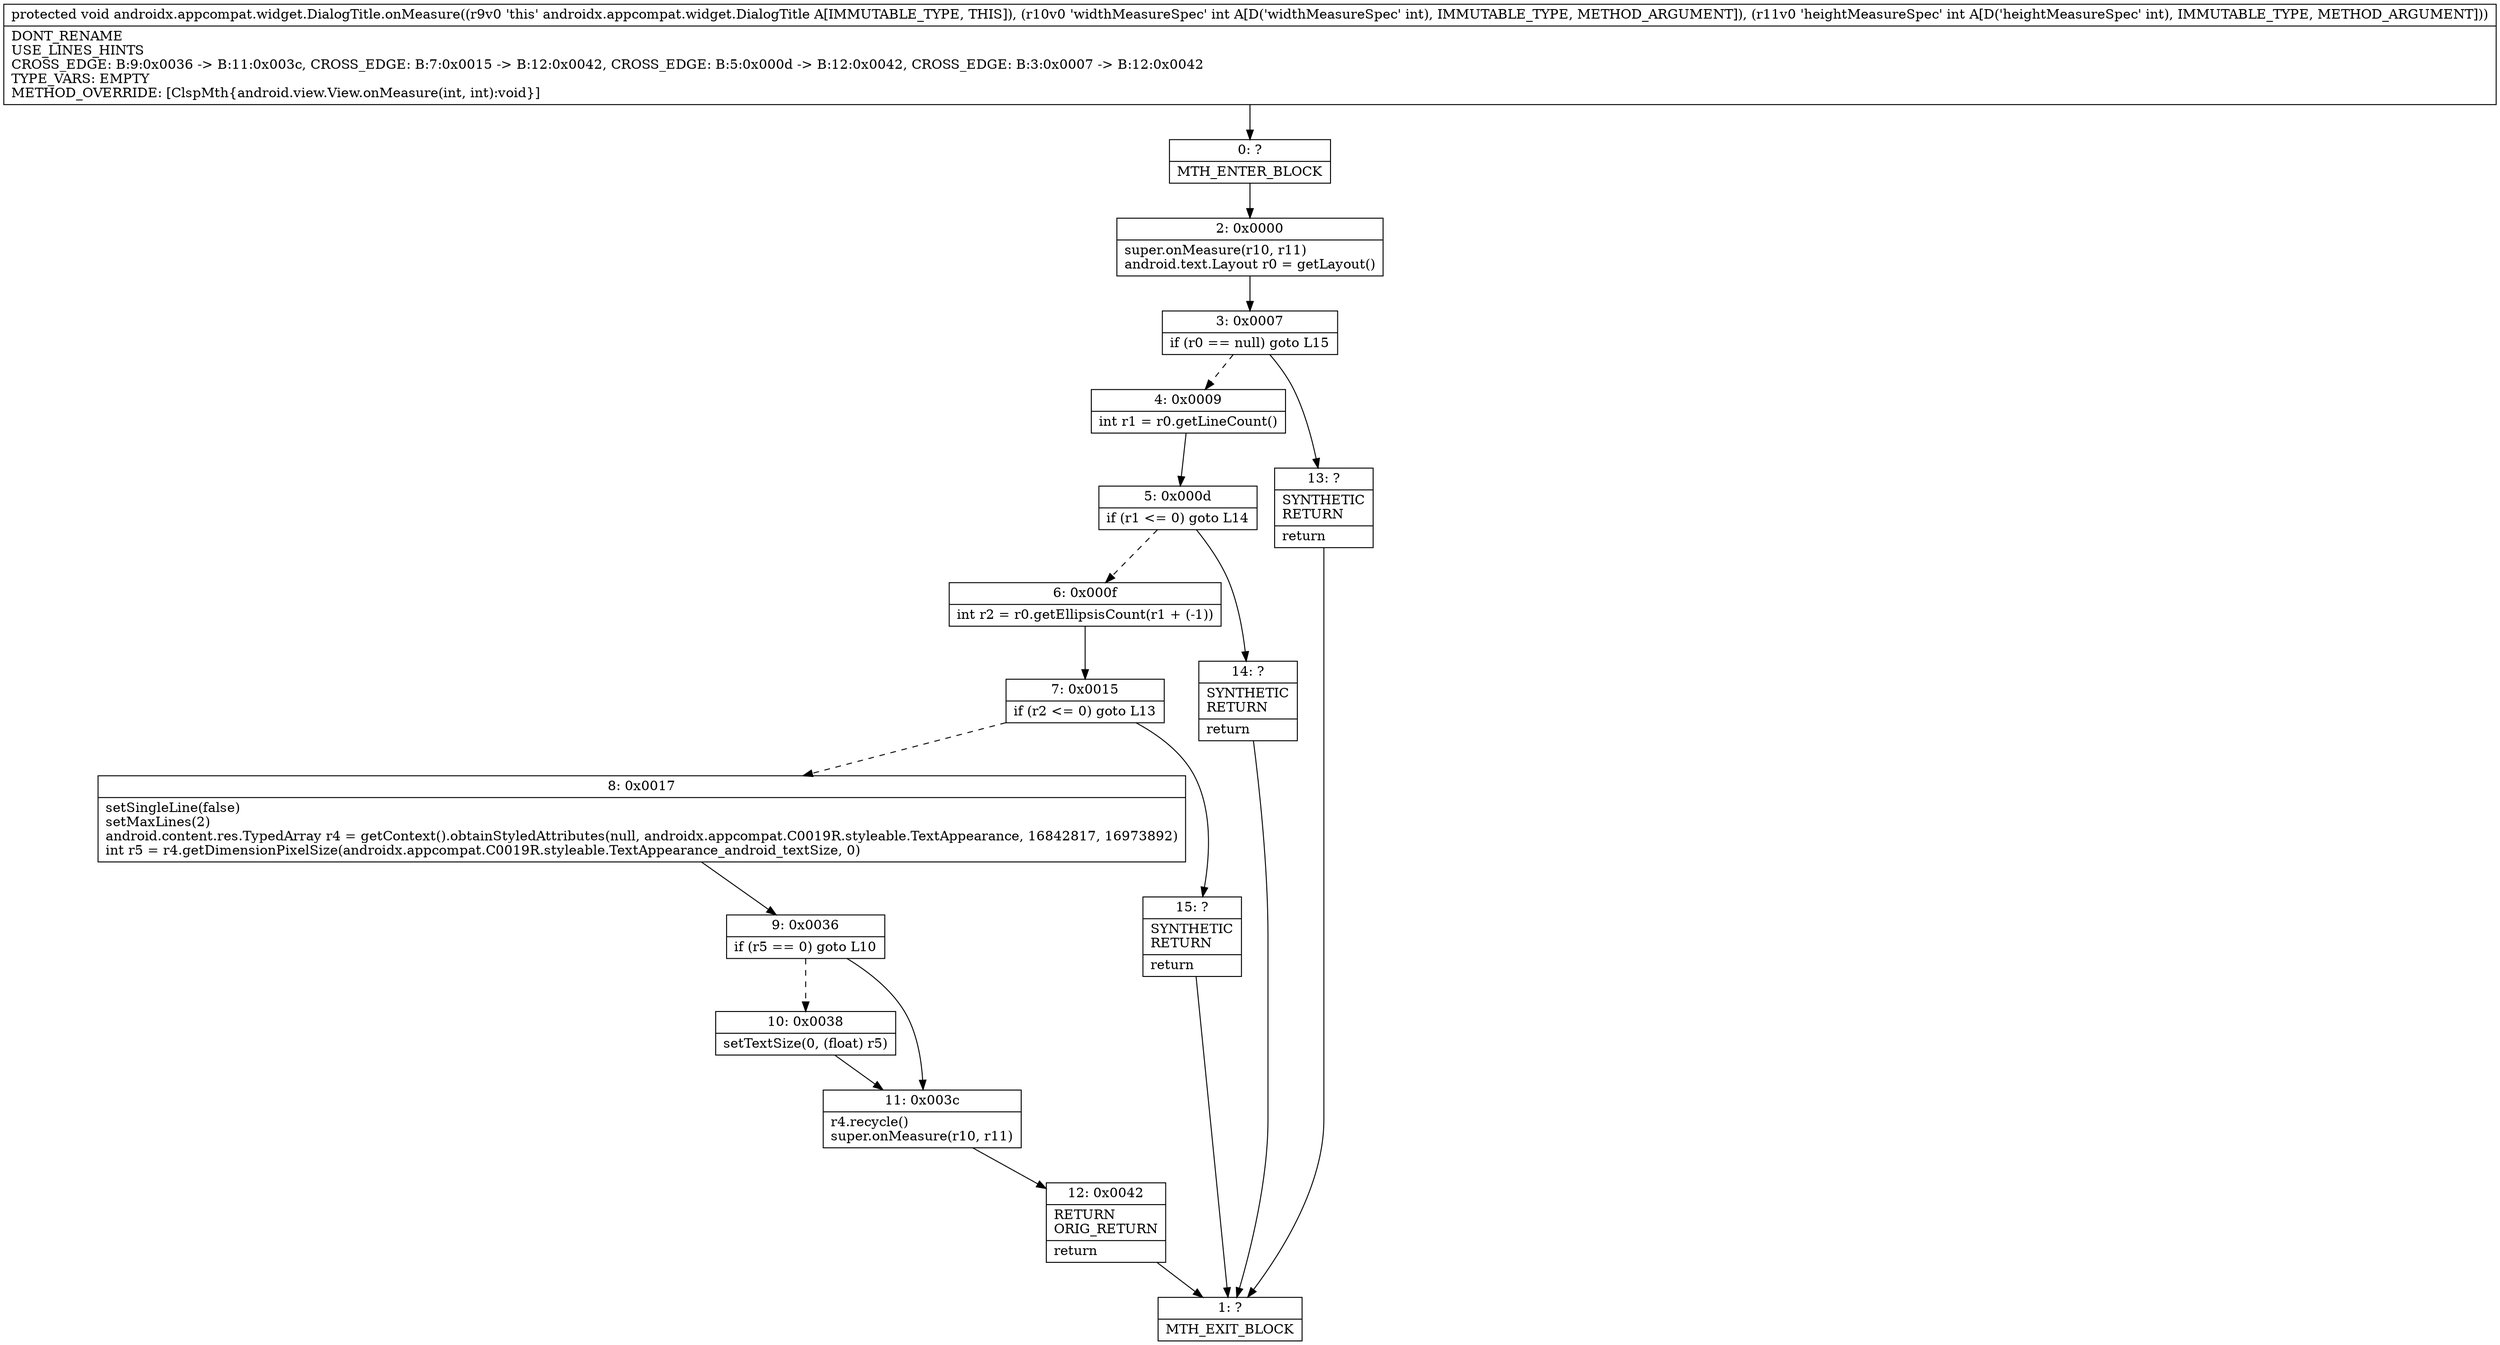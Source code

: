 digraph "CFG forandroidx.appcompat.widget.DialogTitle.onMeasure(II)V" {
Node_0 [shape=record,label="{0\:\ ?|MTH_ENTER_BLOCK\l}"];
Node_2 [shape=record,label="{2\:\ 0x0000|super.onMeasure(r10, r11)\landroid.text.Layout r0 = getLayout()\l}"];
Node_3 [shape=record,label="{3\:\ 0x0007|if (r0 == null) goto L15\l}"];
Node_4 [shape=record,label="{4\:\ 0x0009|int r1 = r0.getLineCount()\l}"];
Node_5 [shape=record,label="{5\:\ 0x000d|if (r1 \<= 0) goto L14\l}"];
Node_6 [shape=record,label="{6\:\ 0x000f|int r2 = r0.getEllipsisCount(r1 + (\-1))\l}"];
Node_7 [shape=record,label="{7\:\ 0x0015|if (r2 \<= 0) goto L13\l}"];
Node_8 [shape=record,label="{8\:\ 0x0017|setSingleLine(false)\lsetMaxLines(2)\landroid.content.res.TypedArray r4 = getContext().obtainStyledAttributes(null, androidx.appcompat.C0019R.styleable.TextAppearance, 16842817, 16973892)\lint r5 = r4.getDimensionPixelSize(androidx.appcompat.C0019R.styleable.TextAppearance_android_textSize, 0)\l}"];
Node_9 [shape=record,label="{9\:\ 0x0036|if (r5 == 0) goto L10\l}"];
Node_10 [shape=record,label="{10\:\ 0x0038|setTextSize(0, (float) r5)\l}"];
Node_11 [shape=record,label="{11\:\ 0x003c|r4.recycle()\lsuper.onMeasure(r10, r11)\l}"];
Node_12 [shape=record,label="{12\:\ 0x0042|RETURN\lORIG_RETURN\l|return\l}"];
Node_1 [shape=record,label="{1\:\ ?|MTH_EXIT_BLOCK\l}"];
Node_15 [shape=record,label="{15\:\ ?|SYNTHETIC\lRETURN\l|return\l}"];
Node_14 [shape=record,label="{14\:\ ?|SYNTHETIC\lRETURN\l|return\l}"];
Node_13 [shape=record,label="{13\:\ ?|SYNTHETIC\lRETURN\l|return\l}"];
MethodNode[shape=record,label="{protected void androidx.appcompat.widget.DialogTitle.onMeasure((r9v0 'this' androidx.appcompat.widget.DialogTitle A[IMMUTABLE_TYPE, THIS]), (r10v0 'widthMeasureSpec' int A[D('widthMeasureSpec' int), IMMUTABLE_TYPE, METHOD_ARGUMENT]), (r11v0 'heightMeasureSpec' int A[D('heightMeasureSpec' int), IMMUTABLE_TYPE, METHOD_ARGUMENT]))  | DONT_RENAME\lUSE_LINES_HINTS\lCROSS_EDGE: B:9:0x0036 \-\> B:11:0x003c, CROSS_EDGE: B:7:0x0015 \-\> B:12:0x0042, CROSS_EDGE: B:5:0x000d \-\> B:12:0x0042, CROSS_EDGE: B:3:0x0007 \-\> B:12:0x0042\lTYPE_VARS: EMPTY\lMETHOD_OVERRIDE: [ClspMth\{android.view.View.onMeasure(int, int):void\}]\l}"];
MethodNode -> Node_0;Node_0 -> Node_2;
Node_2 -> Node_3;
Node_3 -> Node_4[style=dashed];
Node_3 -> Node_13;
Node_4 -> Node_5;
Node_5 -> Node_6[style=dashed];
Node_5 -> Node_14;
Node_6 -> Node_7;
Node_7 -> Node_8[style=dashed];
Node_7 -> Node_15;
Node_8 -> Node_9;
Node_9 -> Node_10[style=dashed];
Node_9 -> Node_11;
Node_10 -> Node_11;
Node_11 -> Node_12;
Node_12 -> Node_1;
Node_15 -> Node_1;
Node_14 -> Node_1;
Node_13 -> Node_1;
}

